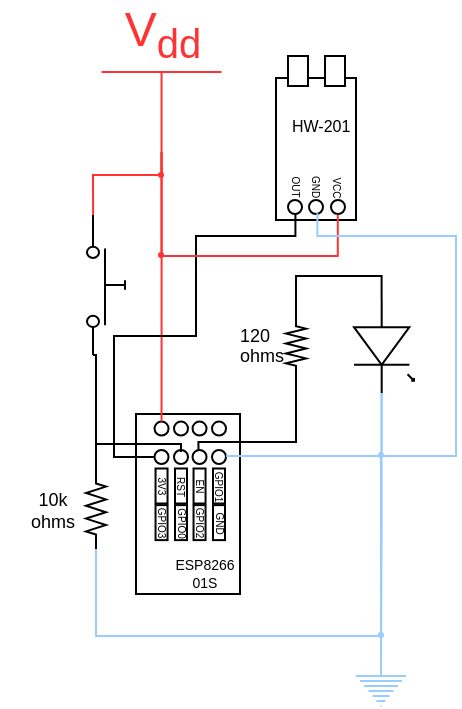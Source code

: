 <mxfile version="22.1.21" type="device">
  <diagram id="xemCCNrIUmNj-PB_a386" name="Page-1">
    <mxGraphModel dx="1366" dy="796" grid="1" gridSize="10" guides="1" tooltips="1" connect="1" arrows="1" fold="1" page="1" pageScale="1" pageWidth="827" pageHeight="1169" math="0" shadow="0">
      <root>
        <mxCell id="0" />
        <mxCell id="1" parent="0" />
        <mxCell id="p746f_1mNuCFNHCgDGyy-6" value="" style="ellipse;whiteSpace=wrap;html=1;aspect=fixed;fillColor=#FF3333;strokeColor=none;" parent="1" vertex="1">
          <mxGeometry x="451" y="368" width="3" height="3" as="geometry" />
        </mxCell>
        <mxCell id="EgLEiV7MBMN5tCYfGD6S-16" value="" style="ellipse;whiteSpace=wrap;html=1;aspect=fixed;fillColor=#FF3333;strokeColor=none;" parent="1" vertex="1">
          <mxGeometry x="451" y="328" width="3" height="3" as="geometry" />
        </mxCell>
        <mxCell id="_U9Ei2w33gfYna_7mMIn-15" value="" style="verticalLabelPosition=bottom;shadow=0;dashed=0;align=center;html=1;verticalAlign=top;shape=mxgraph.electrical.opto_electronics.led_1;pointerEvents=1;direction=north;rotation=-180;" parent="1" vertex="1">
          <mxGeometry x="549" y="391.5" width="30" height="47" as="geometry" />
        </mxCell>
        <mxCell id="_U9Ei2w33gfYna_7mMIn-16" value="" style="pointerEvents=1;verticalLabelPosition=bottom;shadow=0;dashed=0;align=center;html=1;verticalAlign=top;shape=mxgraph.electrical.signal_sources.protective_earth;fillColor=#FFFFFF;strokeColor=#99CCFF;" parent="1" vertex="1">
          <mxGeometry x="550" y="575" width="25" height="20" as="geometry" />
        </mxCell>
        <mxCell id="_U9Ei2w33gfYna_7mMIn-20" value="&lt;font color=&quot;#ff3333&quot;&gt;V&lt;sub&gt;dd&lt;/sub&gt;&lt;/font&gt;" style="verticalLabelPosition=top;verticalAlign=bottom;shape=mxgraph.electrical.signal_sources.vdd;shadow=0;dashed=0;align=center;strokeWidth=1;fontSize=24;html=1;flipV=1;fontFamily=Helvetica;fontColor=default;strokeColor=#FF3333;" parent="1" vertex="1">
          <mxGeometry x="422.77" y="278" width="60" height="40" as="geometry" />
        </mxCell>
        <mxCell id="HqzaO6pkU_8anlMp_T23-1" value="" style="pointerEvents=1;verticalLabelPosition=bottom;shadow=0;dashed=0;align=center;html=1;verticalAlign=top;shape=mxgraph.electrical.resistors.resistor_2;rotation=-90;" parent="1" vertex="1">
          <mxGeometry x="504.5" y="410" width="31" height="10" as="geometry" />
        </mxCell>
        <mxCell id="HqzaO6pkU_8anlMp_T23-6" value="&lt;p style=&quot;line-height: 110%; font-size: 9px;&quot;&gt;&lt;font style=&quot;font-size: 9px;&quot;&gt;120&lt;br style=&quot;font-size: 9px;&quot;&gt;&lt;/font&gt;&lt;span style=&quot;font-size: 9px; background-color: initial;&quot;&gt;ohms&lt;/span&gt;&lt;/p&gt;" style="text;html=1;strokeColor=none;fillColor=none;align=left;verticalAlign=middle;whiteSpace=wrap;rounded=0;fontSize=9;" parent="1" vertex="1">
          <mxGeometry x="490" y="407" width="30" height="16" as="geometry" />
        </mxCell>
        <mxCell id="_U9Ei2w33gfYna_7mMIn-25" style="edgeStyle=orthogonalEdgeStyle;shape=connector;rounded=0;orthogonalLoop=1;jettySize=auto;html=1;exitX=1;exitY=0.5;exitDx=0;exitDy=0;exitPerimeter=0;entryX=0;entryY=0.54;entryDx=0;entryDy=0;entryPerimeter=0;labelBackgroundColor=default;strokeColor=default;align=center;verticalAlign=middle;fontFamily=Helvetica;fontSize=10;fontColor=default;endArrow=none;endFill=0;" parent="1" source="HqzaO6pkU_8anlMp_T23-1" target="_U9Ei2w33gfYna_7mMIn-15" edge="1">
          <mxGeometry relative="1" as="geometry">
            <mxPoint x="520.0" y="392.5" as="sourcePoint" />
            <mxPoint x="562.8" y="384.5" as="targetPoint" />
            <Array as="points">
              <mxPoint x="520" y="380" />
              <mxPoint x="563" y="380" />
            </Array>
          </mxGeometry>
        </mxCell>
        <mxCell id="_U9Ei2w33gfYna_7mMIn-29" value="" style="ellipse;whiteSpace=wrap;html=1;aspect=fixed;fillColor=#99CCFF;strokeColor=none;" parent="1" vertex="1">
          <mxGeometry x="561" y="468" width="3" height="3" as="geometry" />
        </mxCell>
        <mxCell id="mCHJ9En_tbgUacffxajq-35" value="" style="group" parent="1" vertex="1" connectable="0">
          <mxGeometry x="440" y="449" width="59.27" height="95" as="geometry" />
        </mxCell>
        <mxCell id="EgLEiV7MBMN5tCYfGD6S-1" value="" style="rounded=0;whiteSpace=wrap;html=1;" parent="mCHJ9En_tbgUacffxajq-35" vertex="1">
          <mxGeometry width="52" height="90" as="geometry" />
        </mxCell>
        <mxCell id="EgLEiV7MBMN5tCYfGD6S-4" value="" style="ellipse;whiteSpace=wrap;html=1;aspect=fixed;fillColor=none;" parent="mCHJ9En_tbgUacffxajq-35" vertex="1">
          <mxGeometry x="38" y="17.998" width="7" height="7" as="geometry" />
        </mxCell>
        <mxCell id="EgLEiV7MBMN5tCYfGD6S-6" value="" style="ellipse;whiteSpace=wrap;html=1;aspect=fixed;fillColor=none;flipH=1;flipV=1;" parent="mCHJ9En_tbgUacffxajq-35" vertex="1">
          <mxGeometry x="9.268" y="17.998" width="7" height="7" as="geometry" />
        </mxCell>
        <mxCell id="EgLEiV7MBMN5tCYfGD6S-7" value="" style="ellipse;whiteSpace=wrap;html=1;aspect=fixed;fillColor=none;flipH=1;flipV=1;" parent="mCHJ9En_tbgUacffxajq-35" vertex="1">
          <mxGeometry x="19" y="17.998" width="7" height="7" as="geometry" />
        </mxCell>
        <mxCell id="_U9Ei2w33gfYna_7mMIn-3" value="" style="ellipse;whiteSpace=wrap;html=1;aspect=fixed;fillColor=none;" parent="mCHJ9En_tbgUacffxajq-35" vertex="1">
          <mxGeometry x="28.268" y="17.998" width="7" height="7" as="geometry" />
        </mxCell>
        <mxCell id="_U9Ei2w33gfYna_7mMIn-4" value="" style="ellipse;whiteSpace=wrap;html=1;aspect=fixed;fillColor=none;" parent="mCHJ9En_tbgUacffxajq-35" vertex="1">
          <mxGeometry x="9.268" y="3.778" width="7" height="7" as="geometry" />
        </mxCell>
        <mxCell id="_U9Ei2w33gfYna_7mMIn-5" value="" style="ellipse;whiteSpace=wrap;html=1;aspect=fixed;fillColor=none;" parent="mCHJ9En_tbgUacffxajq-35" vertex="1">
          <mxGeometry x="18.998" y="3.778" width="7" height="7" as="geometry" />
        </mxCell>
        <mxCell id="_U9Ei2w33gfYna_7mMIn-6" value="" style="ellipse;whiteSpace=wrap;html=1;aspect=fixed;fillColor=none;" parent="mCHJ9En_tbgUacffxajq-35" vertex="1">
          <mxGeometry x="28.268" y="3.778" width="7" height="7" as="geometry" />
        </mxCell>
        <mxCell id="_U9Ei2w33gfYna_7mMIn-7" value="" style="ellipse;whiteSpace=wrap;html=1;aspect=fixed;fillColor=none;" parent="mCHJ9En_tbgUacffxajq-35" vertex="1">
          <mxGeometry x="37.998" y="3.778" width="7" height="7" as="geometry" />
        </mxCell>
        <mxCell id="mCHJ9En_tbgUacffxajq-8" value="GPIO1" style="whiteSpace=wrap;html=1;fontSize=5;direction=east;rotation=90;verticalAlign=middle;strokeWidth=1;spacing=2;spacingBottom=2;" parent="mCHJ9En_tbgUacffxajq-35" vertex="1">
          <mxGeometry x="32.75" y="33" width="17.5" height="6" as="geometry" />
        </mxCell>
        <mxCell id="mCHJ9En_tbgUacffxajq-27" value="GND" style="whiteSpace=wrap;html=1;fontSize=5;direction=east;rotation=90;verticalAlign=middle;strokeWidth=1;spacing=2;spacingBottom=2;" parent="mCHJ9En_tbgUacffxajq-35" vertex="1">
          <mxGeometry x="32.75" y="51.31" width="17.5" height="6" as="geometry" />
        </mxCell>
        <mxCell id="mCHJ9En_tbgUacffxajq-28" value="EN" style="whiteSpace=wrap;html=1;fontSize=5;direction=east;rotation=90;verticalAlign=middle;strokeWidth=1;spacing=2;spacingBottom=2;" parent="mCHJ9En_tbgUacffxajq-35" vertex="1">
          <mxGeometry x="23.02" y="33" width="17.5" height="6" as="geometry" />
        </mxCell>
        <mxCell id="mCHJ9En_tbgUacffxajq-29" value="GPIO2" style="whiteSpace=wrap;html=1;fontSize=5;direction=east;rotation=90;verticalAlign=middle;strokeWidth=1;spacing=2;spacingBottom=2;" parent="mCHJ9En_tbgUacffxajq-35" vertex="1">
          <mxGeometry x="23.02" y="51.31" width="17.5" height="6" as="geometry" />
        </mxCell>
        <mxCell id="mCHJ9En_tbgUacffxajq-30" value="RST" style="whiteSpace=wrap;html=1;fontSize=5;direction=east;rotation=90;verticalAlign=middle;strokeWidth=1;spacing=2;spacingBottom=2;" parent="mCHJ9En_tbgUacffxajq-35" vertex="1">
          <mxGeometry x="13.75" y="33" width="17.5" height="6" as="geometry" />
        </mxCell>
        <mxCell id="mCHJ9En_tbgUacffxajq-31" value="GPIO0" style="whiteSpace=wrap;html=1;fontSize=5;direction=east;rotation=90;verticalAlign=middle;strokeWidth=1;spacing=2;spacingBottom=2;" parent="mCHJ9En_tbgUacffxajq-35" vertex="1">
          <mxGeometry x="13.75" y="51.31" width="17.5" height="6" as="geometry" />
        </mxCell>
        <mxCell id="mCHJ9En_tbgUacffxajq-32" value="3V3" style="whiteSpace=wrap;html=1;fontSize=5;direction=east;rotation=90;verticalAlign=middle;strokeWidth=1;spacing=2;spacingBottom=2;" parent="mCHJ9En_tbgUacffxajq-35" vertex="1">
          <mxGeometry x="4.02" y="33" width="17.5" height="6" as="geometry" />
        </mxCell>
        <mxCell id="mCHJ9En_tbgUacffxajq-33" value="GPIO3" style="whiteSpace=wrap;html=1;fontSize=5;direction=east;rotation=90;verticalAlign=middle;strokeWidth=1;spacing=2;spacingBottom=2;" parent="mCHJ9En_tbgUacffxajq-35" vertex="1">
          <mxGeometry x="4.02" y="51.31" width="17.5" height="6" as="geometry" />
        </mxCell>
        <mxCell id="mCHJ9En_tbgUacffxajq-34" value="ESP8266&lt;br style=&quot;font-size: 7px;&quot;&gt;01S" style="text;html=1;align=center;verticalAlign=middle;resizable=0;points=[];autosize=1;strokeColor=none;fillColor=none;fontSize=7;" parent="mCHJ9En_tbgUacffxajq-35" vertex="1">
          <mxGeometry x="9.27" y="65" width="50" height="30" as="geometry" />
        </mxCell>
        <mxCell id="onh9ntv3bFMksyrYc300-35" style="edgeStyle=orthogonalEdgeStyle;rounded=0;orthogonalLoop=1;jettySize=auto;html=1;entryX=0;entryY=0.5;entryDx=0;entryDy=0;endArrow=none;endFill=0;fontSize=10;entryPerimeter=0;exitX=0.5;exitY=0;exitDx=0;exitDy=0;" parent="mCHJ9En_tbgUacffxajq-35" target="HqzaO6pkU_8anlMp_T23-1" edge="1">
          <mxGeometry relative="1" as="geometry">
            <Array as="points">
              <mxPoint x="31" y="14" />
              <mxPoint x="80" y="14" />
              <mxPoint x="80" y="-18" />
            </Array>
            <mxPoint x="78.48" y="-34" as="targetPoint" />
            <mxPoint x="31.248" y="17.998" as="sourcePoint" />
          </mxGeometry>
        </mxCell>
        <mxCell id="_U9Ei2w33gfYna_7mMIn-31" value="" style="ellipse;whiteSpace=wrap;html=1;aspect=fixed;fillColor=#99CCFF;strokeColor=none;" parent="1" vertex="1">
          <mxGeometry x="561" y="558" width="3" height="3" as="geometry" />
        </mxCell>
        <mxCell id="_U9Ei2w33gfYna_7mMIn-26" style="edgeStyle=orthogonalEdgeStyle;shape=connector;rounded=0;orthogonalLoop=1;jettySize=auto;html=1;exitX=0.5;exitY=0;exitDx=0;exitDy=0;exitPerimeter=0;labelBackgroundColor=default;strokeColor=#99CCFF;align=center;verticalAlign=middle;fontFamily=Helvetica;fontSize=10;fontColor=default;endArrow=none;endFill=0;entryX=1;entryY=0.5;entryDx=0;entryDy=0;" parent="1" target="EgLEiV7MBMN5tCYfGD6S-4" edge="1" source="_U9Ei2w33gfYna_7mMIn-16">
          <mxGeometry relative="1" as="geometry">
            <mxPoint x="465.498" y="443.758" as="targetPoint" />
            <mxPoint x="230" y="254.98" as="sourcePoint" />
            <Array as="points">
              <mxPoint x="563" y="470" />
              <mxPoint x="485" y="470" />
            </Array>
          </mxGeometry>
        </mxCell>
        <mxCell id="PJSUiQKDpsklqXLlaRGr-1" value="" style="pointerEvents=1;verticalLabelPosition=bottom;shadow=0;dashed=0;align=center;fillColor=#ffffff;html=1;verticalAlign=top;strokeWidth=1;shape=mxgraph.electrical.electro-mechanical.push_switch_no;rotation=90;" vertex="1" parent="1">
          <mxGeometry x="390" y="375" width="70" height="19" as="geometry" />
        </mxCell>
        <mxCell id="PJSUiQKDpsklqXLlaRGr-2" value="" style="pointerEvents=1;verticalLabelPosition=bottom;shadow=0;dashed=0;align=center;html=1;verticalAlign=top;shape=mxgraph.electrical.resistors.resistor_2;labelBackgroundColor=none;rotation=-90;" vertex="1" parent="1">
          <mxGeometry x="400" y="491.5" width="40" height="10" as="geometry" />
        </mxCell>
        <mxCell id="PJSUiQKDpsklqXLlaRGr-3" value="10k&lt;br style=&quot;font-size: 9px;&quot;&gt;ohms" style="text;html=1;align=center;verticalAlign=middle;resizable=0;points=[];autosize=1;strokeColor=none;fillColor=none;fontSize=9;" vertex="1" parent="1">
          <mxGeometry x="372.77" y="476.5" width="50" height="40" as="geometry" />
        </mxCell>
        <mxCell id="PJSUiQKDpsklqXLlaRGr-13" value="" style="group" vertex="1" connectable="0" parent="1">
          <mxGeometry x="510" y="270" width="56" height="82" as="geometry" />
        </mxCell>
        <mxCell id="PJSUiQKDpsklqXLlaRGr-4" value="" style="whiteSpace=wrap;html=1;" vertex="1" parent="PJSUiQKDpsklqXLlaRGr-13">
          <mxGeometry y="11" width="40" height="71" as="geometry" />
        </mxCell>
        <mxCell id="EgLEiV7MBMN5tCYfGD6S-8" value="HW-201" style="text;html=1;resizable=0;points=[];autosize=1;align=left;verticalAlign=middle;spacingTop=-4;fontSize=8;" parent="PJSUiQKDpsklqXLlaRGr-13" vertex="1">
          <mxGeometry x="6" y="27.003" width="50" height="20" as="geometry" />
        </mxCell>
        <mxCell id="PJSUiQKDpsklqXLlaRGr-5" value="" style="ellipse;whiteSpace=wrap;html=1;aspect=fixed;fillColor=none;" vertex="1" parent="PJSUiQKDpsklqXLlaRGr-13">
          <mxGeometry x="16.498" y="71.998" width="7" height="7" as="geometry" />
        </mxCell>
        <mxCell id="PJSUiQKDpsklqXLlaRGr-6" value="" style="ellipse;whiteSpace=wrap;html=1;aspect=fixed;fillColor=none;" vertex="1" parent="PJSUiQKDpsklqXLlaRGr-13">
          <mxGeometry x="27.498" y="71.998" width="7" height="7" as="geometry" />
        </mxCell>
        <mxCell id="PJSUiQKDpsklqXLlaRGr-7" value="" style="ellipse;whiteSpace=wrap;html=1;aspect=fixed;fillColor=none;" vertex="1" parent="PJSUiQKDpsklqXLlaRGr-13">
          <mxGeometry x="5.998" y="71.998" width="7" height="7" as="geometry" />
        </mxCell>
        <mxCell id="PJSUiQKDpsklqXLlaRGr-8" value="" style="rounded=0;whiteSpace=wrap;html=1;" vertex="1" parent="PJSUiQKDpsklqXLlaRGr-13">
          <mxGeometry x="6" width="10" height="15" as="geometry" />
        </mxCell>
        <mxCell id="PJSUiQKDpsklqXLlaRGr-9" value="" style="rounded=0;whiteSpace=wrap;html=1;" vertex="1" parent="PJSUiQKDpsklqXLlaRGr-13">
          <mxGeometry x="24.5" width="10" height="15" as="geometry" />
        </mxCell>
        <mxCell id="PJSUiQKDpsklqXLlaRGr-10" value="VCC" style="text;html=1;align=center;verticalAlign=middle;resizable=0;points=[];autosize=1;strokeColor=none;fillColor=none;fontSize=5;rotation=90;" vertex="1" parent="PJSUiQKDpsklqXLlaRGr-13">
          <mxGeometry x="16.5" y="55" width="30" height="20" as="geometry" />
        </mxCell>
        <mxCell id="PJSUiQKDpsklqXLlaRGr-11" value="GND" style="text;html=1;align=center;verticalAlign=middle;resizable=0;points=[];autosize=1;strokeColor=none;fillColor=none;fontSize=5;rotation=90;" vertex="1" parent="PJSUiQKDpsklqXLlaRGr-13">
          <mxGeometry x="6" y="55" width="30" height="20" as="geometry" />
        </mxCell>
        <mxCell id="PJSUiQKDpsklqXLlaRGr-12" value="OUT" style="text;html=1;align=center;verticalAlign=middle;resizable=0;points=[];autosize=1;strokeColor=none;fillColor=none;fontSize=5;rotation=90;" vertex="1" parent="PJSUiQKDpsklqXLlaRGr-13">
          <mxGeometry x="-4" y="55" width="30" height="20" as="geometry" />
        </mxCell>
        <mxCell id="EgLEiV7MBMN5tCYfGD6S-15" style="edgeStyle=orthogonalEdgeStyle;rounded=0;orthogonalLoop=1;jettySize=auto;html=1;entryX=0.5;entryY=0;entryDx=0;entryDy=0;fontSize=10;strokeColor=#FF3333;endArrow=none;endFill=0;exitX=0.5;exitY=0;exitDx=0;exitDy=0;exitPerimeter=0;" parent="1" edge="1" target="_U9Ei2w33gfYna_7mMIn-4" source="_U9Ei2w33gfYna_7mMIn-20">
          <mxGeometry relative="1" as="geometry">
            <mxPoint x="110" y="350" as="sourcePoint" />
            <mxPoint x="455.768" y="443.778" as="targetPoint" />
            <Array as="points">
              <mxPoint x="453" y="350" />
              <mxPoint x="453" y="350" />
            </Array>
          </mxGeometry>
        </mxCell>
        <mxCell id="PJSUiQKDpsklqXLlaRGr-16" style="edgeStyle=orthogonalEdgeStyle;shape=connector;rounded=0;orthogonalLoop=1;jettySize=auto;html=1;exitX=1;exitY=0.54;exitDx=0;exitDy=0;exitPerimeter=0;entryX=0.5;entryY=0;entryDx=0;entryDy=0;entryPerimeter=0;labelBackgroundColor=default;strokeColor=#99CCFF;align=center;verticalAlign=middle;fontFamily=Helvetica;fontSize=10;fontColor=default;endArrow=none;endFill=0;" edge="1" parent="1" source="_U9Ei2w33gfYna_7mMIn-15" target="_U9Ei2w33gfYna_7mMIn-16">
          <mxGeometry relative="1" as="geometry" />
        </mxCell>
        <mxCell id="PJSUiQKDpsklqXLlaRGr-17" style="edgeStyle=orthogonalEdgeStyle;shape=connector;rounded=0;orthogonalLoop=1;jettySize=auto;html=1;exitX=0.5;exitY=0;exitDx=0;exitDy=0;entryX=1;entryY=0.84;entryDx=0;entryDy=0;entryPerimeter=0;labelBackgroundColor=default;strokeColor=default;align=center;verticalAlign=middle;fontFamily=Helvetica;fontSize=10;fontColor=default;endArrow=none;endFill=0;" edge="1" parent="1" target="PJSUiQKDpsklqXLlaRGr-1">
          <mxGeometry relative="1" as="geometry">
            <mxPoint x="462.5" y="467.998" as="sourcePoint" />
            <mxPoint x="407.54" y="386.5" as="targetPoint" />
            <Array as="points">
              <mxPoint x="462" y="464" />
              <mxPoint x="420" y="464" />
              <mxPoint x="420" y="419" />
            </Array>
          </mxGeometry>
        </mxCell>
        <mxCell id="PJSUiQKDpsklqXLlaRGr-18" style="edgeStyle=orthogonalEdgeStyle;shape=connector;rounded=0;orthogonalLoop=1;jettySize=auto;html=1;exitX=1;exitY=0.5;exitDx=0;exitDy=0;exitPerimeter=0;entryX=1;entryY=0.84;entryDx=0;entryDy=0;entryPerimeter=0;labelBackgroundColor=default;strokeColor=default;align=center;verticalAlign=middle;fontFamily=Helvetica;fontSize=10;fontColor=default;endArrow=none;endFill=0;" edge="1" parent="1" source="PJSUiQKDpsklqXLlaRGr-2" target="PJSUiQKDpsklqXLlaRGr-1">
          <mxGeometry relative="1" as="geometry">
            <Array as="points">
              <mxPoint x="420" y="420" />
            </Array>
          </mxGeometry>
        </mxCell>
        <mxCell id="PJSUiQKDpsklqXLlaRGr-19" style="edgeStyle=orthogonalEdgeStyle;shape=connector;rounded=0;orthogonalLoop=1;jettySize=auto;html=1;exitX=0;exitY=0.5;exitDx=0;exitDy=0;exitPerimeter=0;entryX=0.5;entryY=0;entryDx=0;entryDy=0;entryPerimeter=0;labelBackgroundColor=default;strokeColor=#99CCFF;align=center;verticalAlign=middle;fontFamily=Helvetica;fontSize=10;fontColor=default;endArrow=none;endFill=0;" edge="1" parent="1" source="PJSUiQKDpsklqXLlaRGr-2" target="_U9Ei2w33gfYna_7mMIn-16">
          <mxGeometry relative="1" as="geometry">
            <Array as="points">
              <mxPoint x="420" y="560" />
              <mxPoint x="563" y="560" />
            </Array>
          </mxGeometry>
        </mxCell>
        <mxCell id="PJSUiQKDpsklqXLlaRGr-21" style="edgeStyle=orthogonalEdgeStyle;shape=connector;rounded=0;orthogonalLoop=1;jettySize=auto;html=1;exitX=0;exitY=0.84;exitDx=0;exitDy=0;exitPerimeter=0;entryX=0.5;entryY=0;entryDx=0;entryDy=0;entryPerimeter=0;labelBackgroundColor=default;strokeColor=#FF3333;align=center;verticalAlign=middle;fontFamily=Helvetica;fontSize=10;fontColor=default;endArrow=none;endFill=0;" edge="1" parent="1" source="PJSUiQKDpsklqXLlaRGr-1" target="_U9Ei2w33gfYna_7mMIn-20">
          <mxGeometry relative="1" as="geometry" />
        </mxCell>
        <mxCell id="PJSUiQKDpsklqXLlaRGr-22" style="edgeStyle=orthogonalEdgeStyle;shape=connector;rounded=0;orthogonalLoop=1;jettySize=auto;html=1;exitX=0;exitY=0.5;exitDx=0;exitDy=0;labelBackgroundColor=default;strokeColor=default;align=center;verticalAlign=middle;fontFamily=Helvetica;fontSize=10;fontColor=default;endArrow=none;endFill=0;entryX=0.96;entryY=0.564;entryDx=0;entryDy=0;entryPerimeter=0;" edge="1" parent="1" source="EgLEiV7MBMN5tCYfGD6S-6" target="PJSUiQKDpsklqXLlaRGr-12">
          <mxGeometry relative="1" as="geometry">
            <mxPoint x="510" y="360" as="targetPoint" />
            <Array as="points">
              <mxPoint x="429" y="471" />
              <mxPoint x="429" y="410" />
              <mxPoint x="470" y="410" />
              <mxPoint x="470" y="360" />
              <mxPoint x="520" y="360" />
            </Array>
          </mxGeometry>
        </mxCell>
        <mxCell id="PJSUiQKDpsklqXLlaRGr-23" style="edgeStyle=orthogonalEdgeStyle;shape=connector;rounded=0;orthogonalLoop=1;jettySize=auto;html=1;exitX=0.5;exitY=0;exitDx=0;exitDy=0;exitPerimeter=0;labelBackgroundColor=default;strokeColor=#FF3333;align=center;verticalAlign=middle;fontFamily=Helvetica;fontSize=10;fontColor=default;endArrow=none;endFill=0;entryX=0.978;entryY=0.53;entryDx=0;entryDy=0;entryPerimeter=0;" edge="1" parent="1" source="_U9Ei2w33gfYna_7mMIn-20" target="PJSUiQKDpsklqXLlaRGr-10">
          <mxGeometry relative="1" as="geometry">
            <mxPoint x="550" y="350" as="targetPoint" />
          </mxGeometry>
        </mxCell>
        <mxCell id="PJSUiQKDpsklqXLlaRGr-24" style="edgeStyle=orthogonalEdgeStyle;shape=connector;rounded=0;orthogonalLoop=1;jettySize=auto;html=1;exitX=1;exitY=0.54;exitDx=0;exitDy=0;exitPerimeter=0;labelBackgroundColor=default;strokeColor=#99CCFF;align=center;verticalAlign=middle;fontFamily=Helvetica;fontSize=10;fontColor=default;endArrow=none;endFill=0;entryX=0.956;entryY=0.015;entryDx=0;entryDy=0;entryPerimeter=0;" edge="1" parent="1" source="_U9Ei2w33gfYna_7mMIn-15" target="PJSUiQKDpsklqXLlaRGr-12">
          <mxGeometry relative="1" as="geometry">
            <mxPoint x="530" y="350" as="targetPoint" />
            <Array as="points">
              <mxPoint x="563" y="470" />
              <mxPoint x="600" y="470" />
              <mxPoint x="600" y="360" />
              <mxPoint x="531" y="360" />
            </Array>
          </mxGeometry>
        </mxCell>
      </root>
    </mxGraphModel>
  </diagram>
</mxfile>
